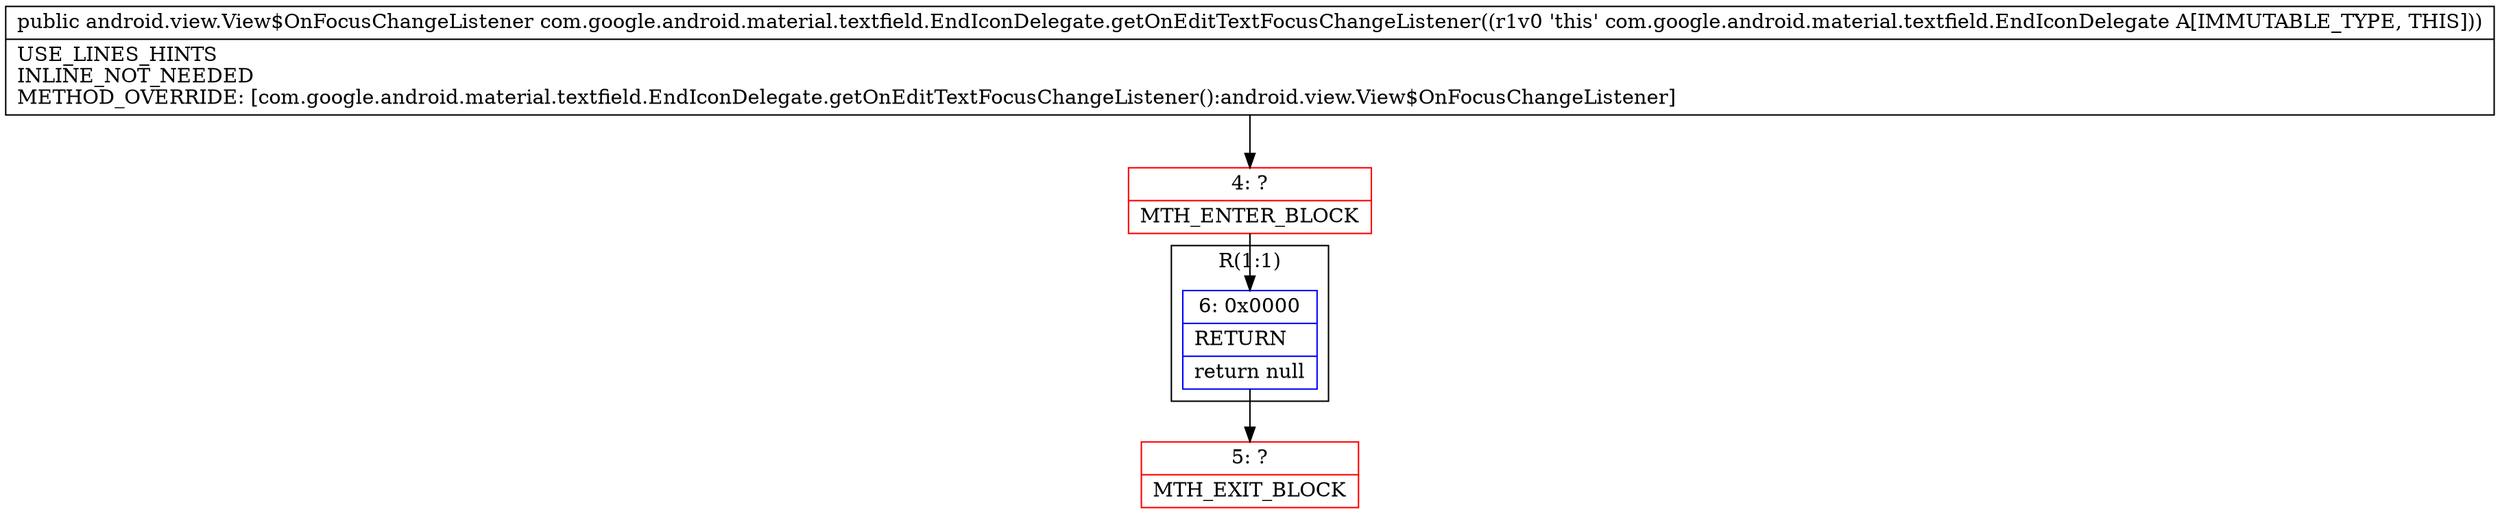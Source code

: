 digraph "CFG forcom.google.android.material.textfield.EndIconDelegate.getOnEditTextFocusChangeListener()Landroid\/view\/View$OnFocusChangeListener;" {
subgraph cluster_Region_1289666881 {
label = "R(1:1)";
node [shape=record,color=blue];
Node_6 [shape=record,label="{6\:\ 0x0000|RETURN\l|return null\l}"];
}
Node_4 [shape=record,color=red,label="{4\:\ ?|MTH_ENTER_BLOCK\l}"];
Node_5 [shape=record,color=red,label="{5\:\ ?|MTH_EXIT_BLOCK\l}"];
MethodNode[shape=record,label="{public android.view.View$OnFocusChangeListener com.google.android.material.textfield.EndIconDelegate.getOnEditTextFocusChangeListener((r1v0 'this' com.google.android.material.textfield.EndIconDelegate A[IMMUTABLE_TYPE, THIS]))  | USE_LINES_HINTS\lINLINE_NOT_NEEDED\lMETHOD_OVERRIDE: [com.google.android.material.textfield.EndIconDelegate.getOnEditTextFocusChangeListener():android.view.View$OnFocusChangeListener]\l}"];
MethodNode -> Node_4;Node_6 -> Node_5;
Node_4 -> Node_6;
}

